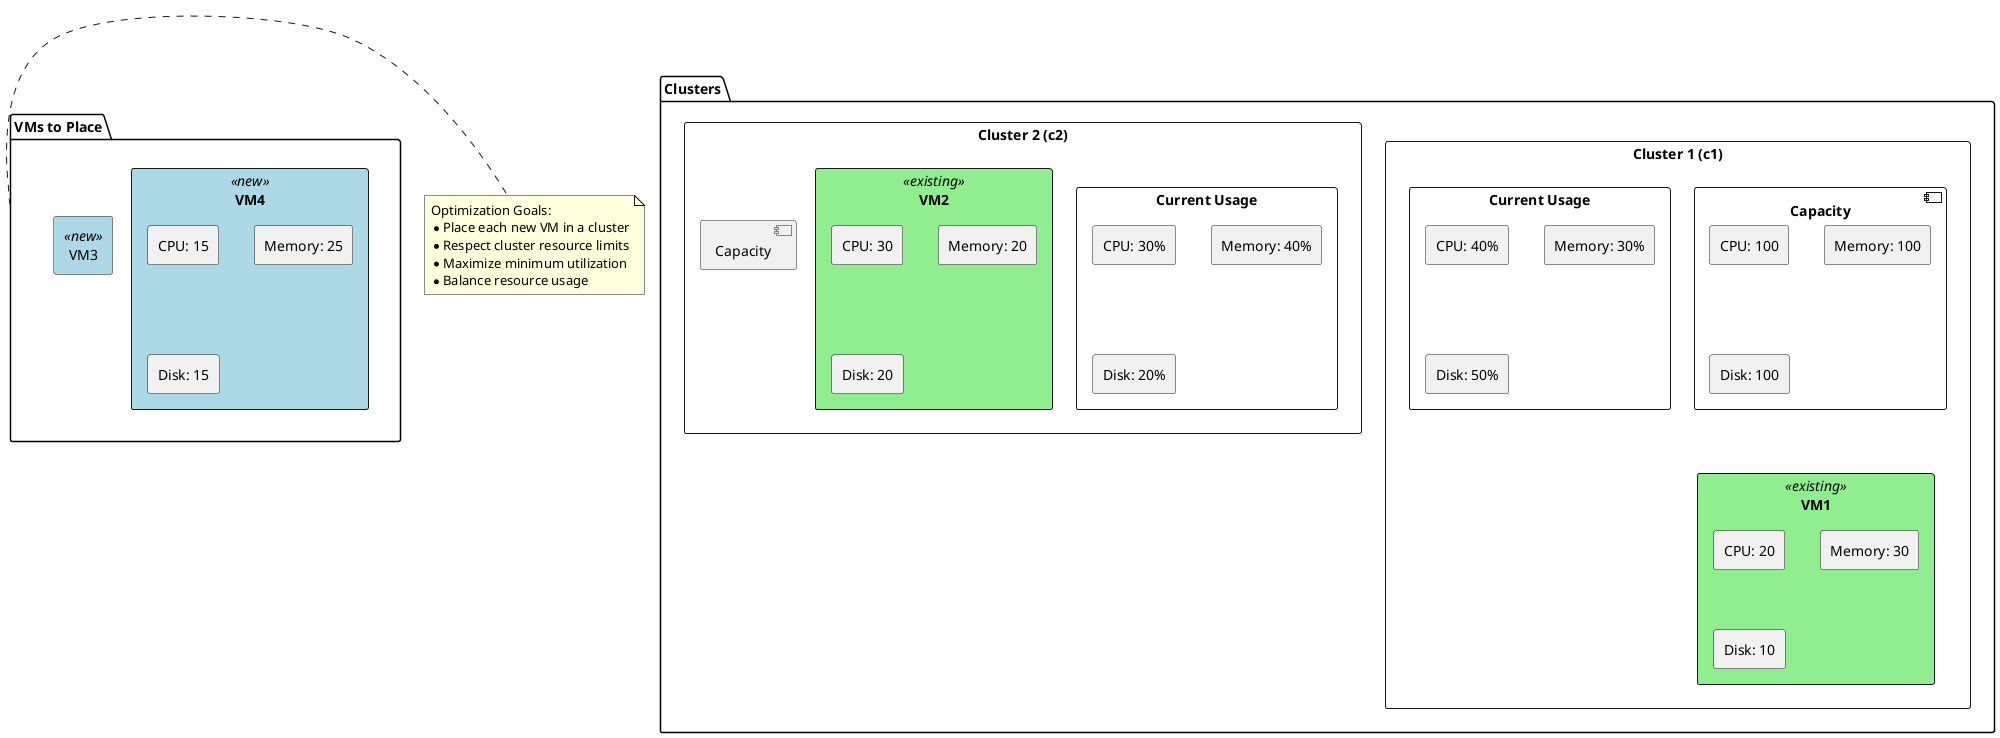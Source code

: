 @startuml VM Cluster Placement

skinparam rectangle {
    BackgroundColor<<existing>> LightGreen
    BackgroundColor<<new>> LightBlue
}

' Clusters
package "Clusters" {
    rectangle "Cluster 1 (c1)" as c1 {
        component "Capacity" as c1_cap {
            rectangle "CPU: 100"
            rectangle "Memory: 100"
            rectangle "Disk: 100"
        }
        rectangle "Current Usage" as c1_usage {
            rectangle "CPU: 40%"
            rectangle "Memory: 30%"
            rectangle "Disk: 50%"
        }
        rectangle "VM1" <<existing>> {
            rectangle "CPU: 20"
            rectangle "Memory: 30"
            rectangle "Disk: 10"
        }
    }

    rectangle "Cluster 2 (c2)" as c2 {
        component "Capacity" as c2_cap {
            rectangle "CPU: 100"
            rectangle "Memory: 100"
            rectangle "Disk: 100"
        }
        rectangle "Current Usage" as c2_usage {
            rectangle "CPU: 30%"
            rectangle "Memory: 40%"
            rectangle "Disk: 20%"
        }
        rectangle "VM2" <<existing>> {
            rectangle "CPU: 30"
            rectangle "Memory: 20"
            rectangle "Disk: 20"
        }
    }
}

' New VMs to place
package "VMs to Place" {
    rectangle "VM3" <<new>> {
        rectangle "CPU: 20"
        rectangle "Memory: 20"
        rectangle "Disk: 20"
    }
    rectangle "VM4" <<new>> {
        rectangle "CPU: 15"
        rectangle "Memory: 25"
        rectangle "Disk: 15"
    }
}

note right of "VMs to Place"
  Optimization Goals:
  * Place each new VM in a cluster
  * Respect cluster resource limits
  * Maximize minimum utilization
  * Balance resource usage
end note

@enduml
